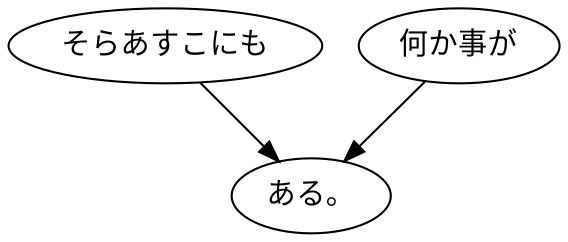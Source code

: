 digraph graph1867 {
	node0 [label="そらあすこにも"];
	node1 [label="何か事が"];
	node2 [label="ある。"];
	node0 -> node2;
	node1 -> node2;
}
